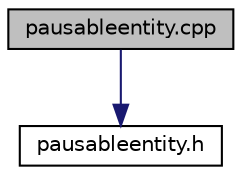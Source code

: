 digraph "pausableentity.cpp"
{
 // LATEX_PDF_SIZE
  edge [fontname="Helvetica",fontsize="10",labelfontname="Helvetica",labelfontsize="10"];
  node [fontname="Helvetica",fontsize="10",shape=record];
  Node1 [label="pausableentity.cpp",height=0.2,width=0.4,color="black", fillcolor="grey75", style="filled", fontcolor="black",tooltip="pausableentity.h implementation"];
  Node1 -> Node2 [color="midnightblue",fontsize="10",style="solid"];
  Node2 [label="pausableentity.h",height=0.2,width=0.4,color="black", fillcolor="white", style="filled",URL="$pausableentity_8h.html",tooltip="Entity with ability to pause logic."];
}
